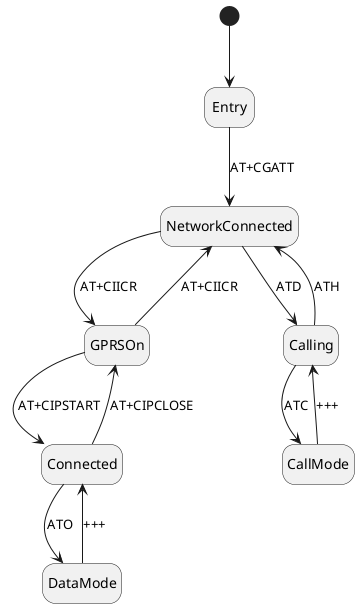 @startuml
hide empty description

[*] --> Entry

Entry --> NetworkConnected : AT+CGATT

NetworkConnected --> GPRSOn : AT+CIICR
GPRSOn --> NetworkConnected : AT+CIICR

GPRSOn --> Connected : AT+CIPSTART
Connected --> GPRSOn : AT+CIPCLOSE

Connected --> DataMode : ATO
DataMode --> Connected : +++

NetworkConnected --> Calling : ATD
Calling --> NetworkConnected : ATH

Calling --> CallMode : ATC
CallMode --> Calling : +++

@enduml
